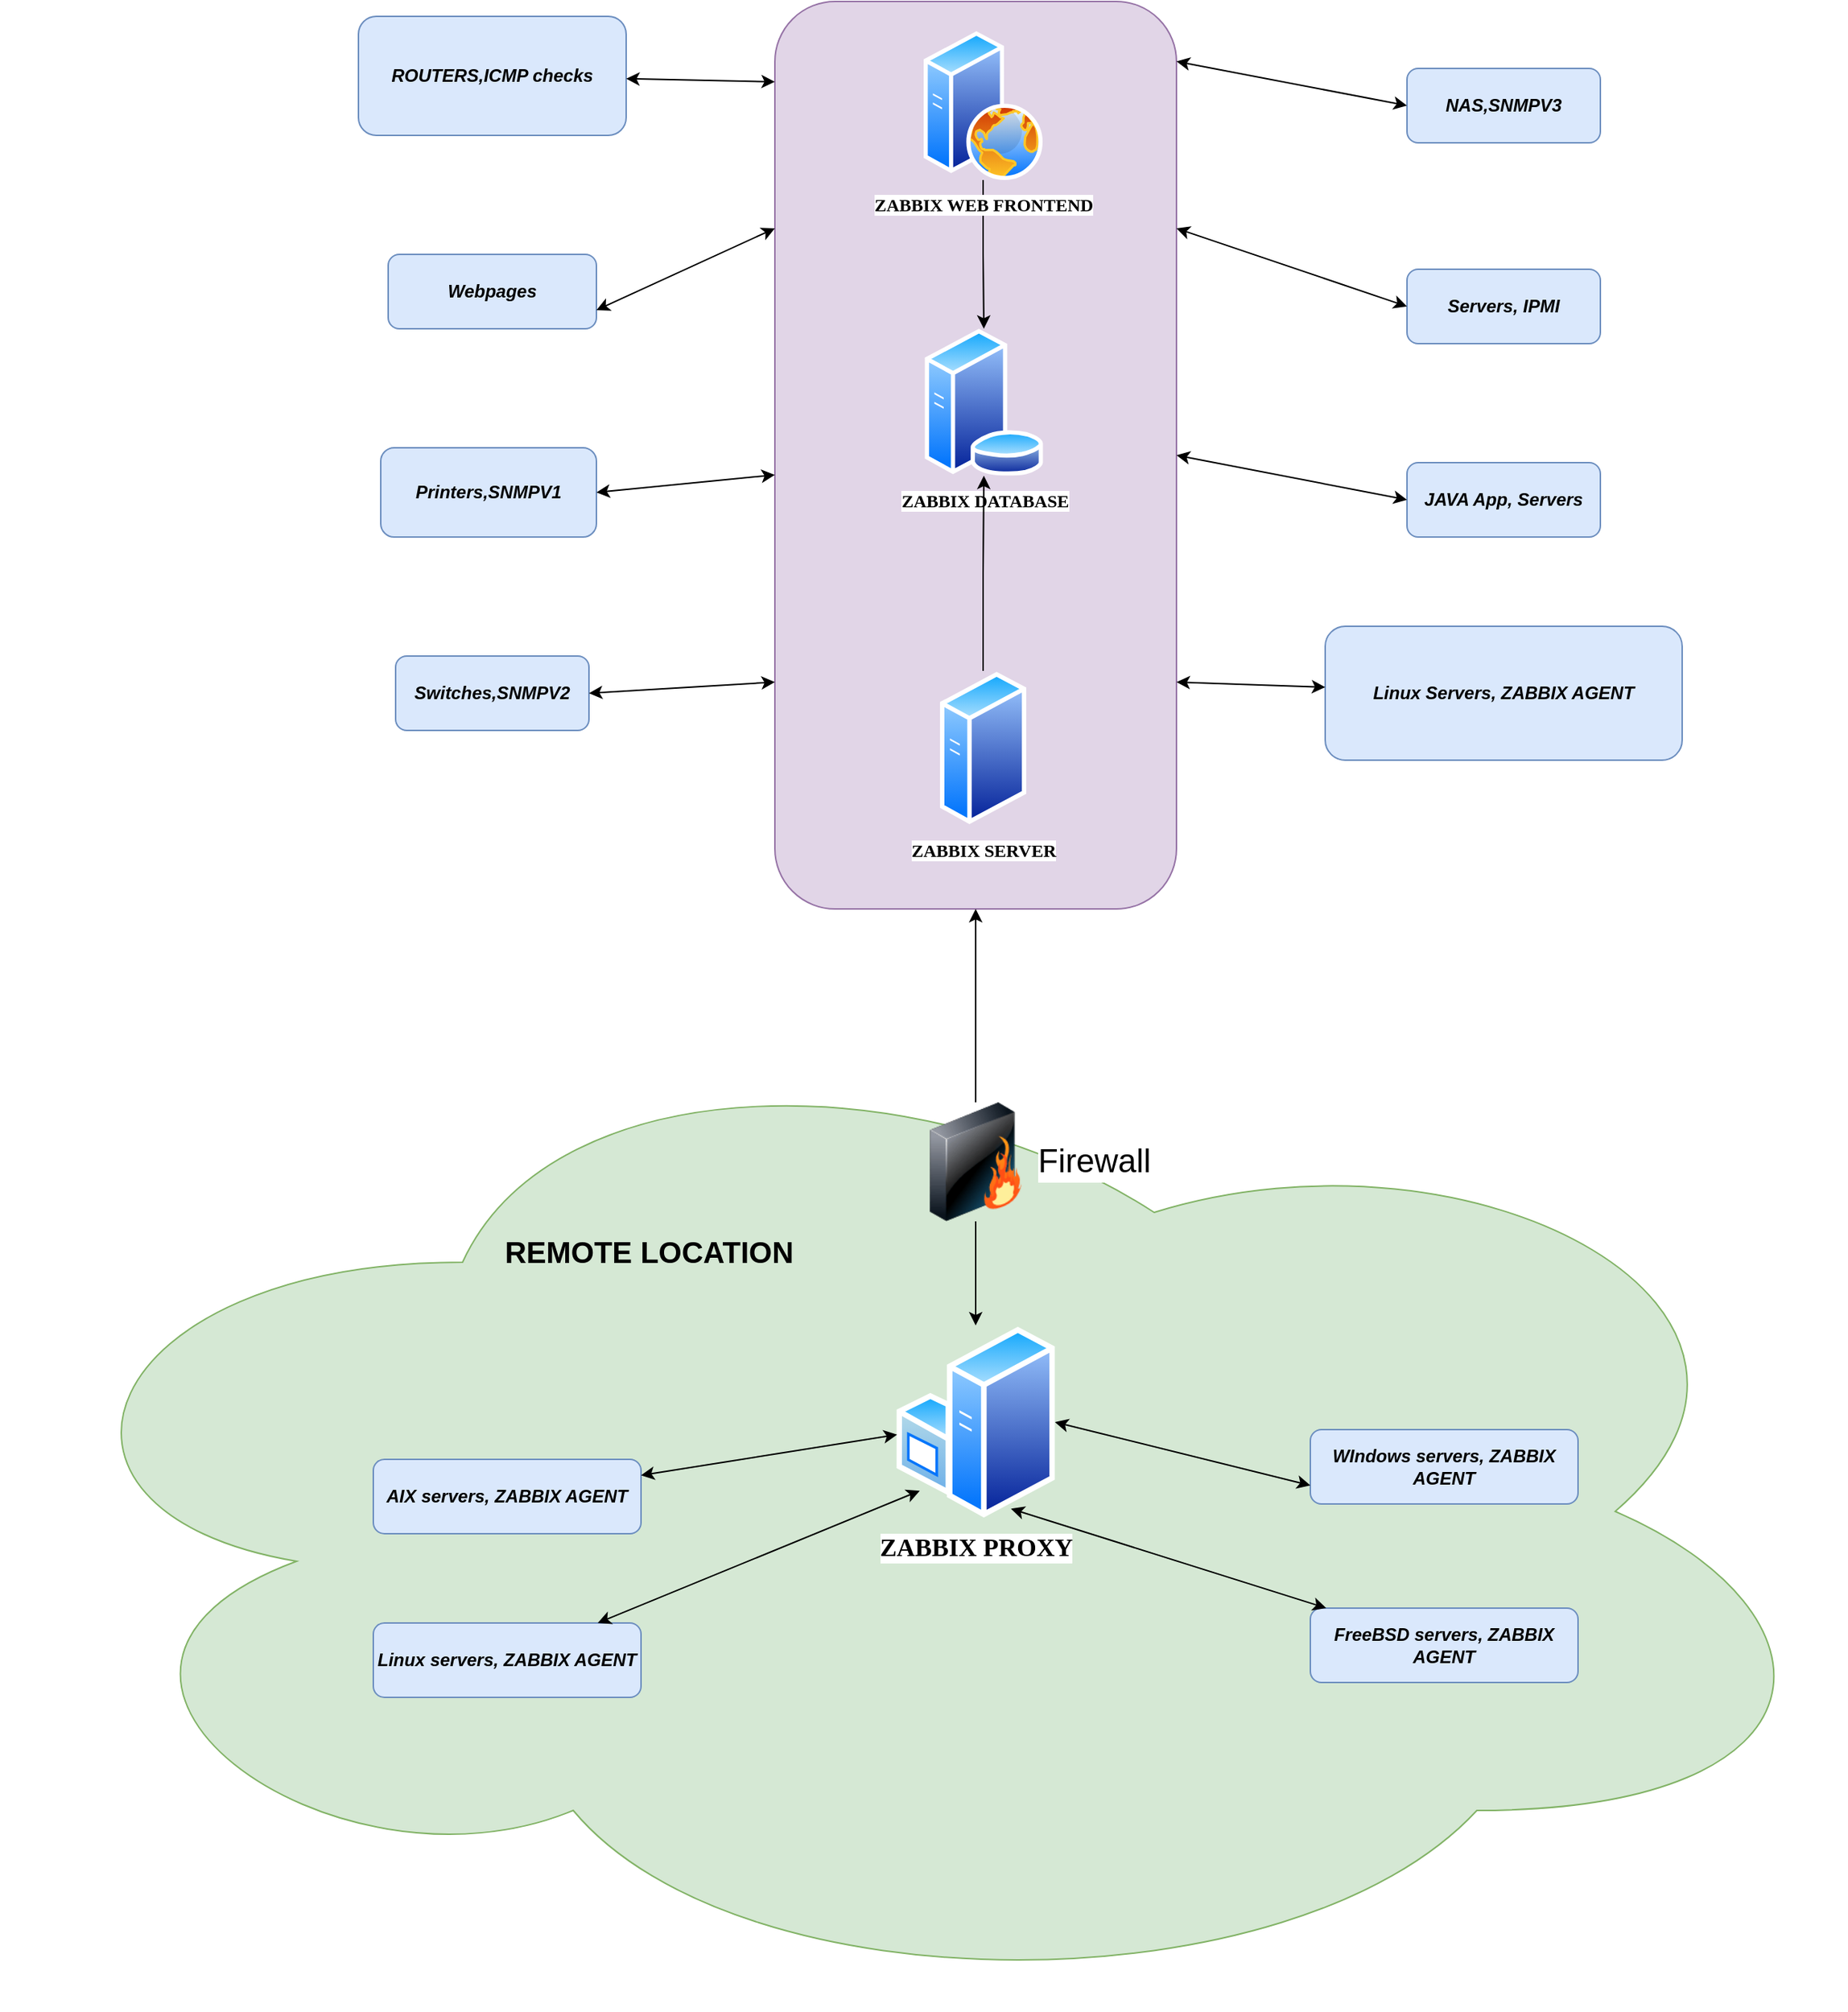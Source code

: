 <mxfile version="13.6.4" type="github">
  <diagram name="Page-1" id="55a83fd1-7818-8e21-69c5-c3457e3827bb">
    <mxGraphModel dx="2559" dy="709" grid="1" gridSize="10" guides="1" tooltips="1" connect="1" arrows="1" fold="1" page="1" pageScale="1" pageWidth="1100" pageHeight="850" background="#ffffff" math="0" shadow="0">
      <root>
        <mxCell id="0" />
        <mxCell id="1" parent="0" />
        <mxCell id="SQDe0ABxg7kSBVtk6bbi-36" value="" style="ellipse;shape=cloud;whiteSpace=wrap;html=1;fillColor=#d5e8d4;strokeColor=#82b366;" vertex="1" parent="1">
          <mxGeometry x="-140" y="740" width="1240" height="670" as="geometry" />
        </mxCell>
        <mxCell id="SQDe0ABxg7kSBVtk6bbi-9" value="" style="rounded=1;whiteSpace=wrap;html=1;fillColor=#e1d5e7;strokeColor=#9673a6;" vertex="1" parent="1">
          <mxGeometry x="380" y="60" width="270" height="610" as="geometry" />
        </mxCell>
        <mxCell id="SQDe0ABxg7kSBVtk6bbi-33" style="edgeStyle=orthogonalEdgeStyle;rounded=0;orthogonalLoop=1;jettySize=auto;html=1;entryX=0.5;entryY=1;entryDx=0;entryDy=0;" edge="1" parent="1" source="69ecfefc5c41e42c-3" target="SQDe0ABxg7kSBVtk6bbi-9">
          <mxGeometry relative="1" as="geometry" />
        </mxCell>
        <mxCell id="SQDe0ABxg7kSBVtk6bbi-64" style="edgeStyle=orthogonalEdgeStyle;rounded=0;orthogonalLoop=1;jettySize=auto;html=1;" edge="1" parent="1" source="69ecfefc5c41e42c-3" target="SQDe0ABxg7kSBVtk6bbi-37">
          <mxGeometry relative="1" as="geometry" />
        </mxCell>
        <mxCell id="69ecfefc5c41e42c-3" value="Firewall" style="image;html=1;labelBackgroundColor=#ffffff;image=img/lib/clip_art/networking/Firewall_128x128.png;rounded=1;shadow=0;comic=0;strokeWidth=2;fontSize=22;labelPosition=right;verticalLabelPosition=middle;align=left;verticalAlign=middle;" parent="1" vertex="1">
          <mxGeometry x="475" y="800" width="80" height="80" as="geometry" />
        </mxCell>
        <mxCell id="SQDe0ABxg7kSBVtk6bbi-4" value="" style="edgeStyle=orthogonalEdgeStyle;rounded=0;orthogonalLoop=1;jettySize=auto;html=1;" edge="1" parent="1" source="SQDe0ABxg7kSBVtk6bbi-1" target="SQDe0ABxg7kSBVtk6bbi-2">
          <mxGeometry relative="1" as="geometry" />
        </mxCell>
        <mxCell id="SQDe0ABxg7kSBVtk6bbi-1" value="&lt;font face=&quot;Verdana&quot;&gt;&lt;b&gt;ZABBIX WEB FRONTEND&lt;br&gt;&lt;/b&gt;&lt;/font&gt;" style="aspect=fixed;perimeter=ellipsePerimeter;html=1;align=center;shadow=0;dashed=0;spacingTop=3;image;image=img/lib/active_directory/web_server.svg;" vertex="1" parent="1">
          <mxGeometry x="480" y="80" width="80" height="100" as="geometry" />
        </mxCell>
        <mxCell id="SQDe0ABxg7kSBVtk6bbi-2" value="&lt;b&gt;&lt;font face=&quot;Verdana&quot;&gt;ZABBIX DATABASE&lt;br&gt;&lt;/font&gt;&lt;/b&gt;" style="aspect=fixed;perimeter=ellipsePerimeter;html=1;align=center;shadow=0;dashed=0;spacingTop=3;image;image=img/lib/active_directory/database_server.svg;" vertex="1" parent="1">
          <mxGeometry x="480" y="280" width="81" height="98.78" as="geometry" />
        </mxCell>
        <mxCell id="SQDe0ABxg7kSBVtk6bbi-8" style="edgeStyle=orthogonalEdgeStyle;rounded=0;orthogonalLoop=1;jettySize=auto;html=1;" edge="1" parent="1" source="SQDe0ABxg7kSBVtk6bbi-5" target="SQDe0ABxg7kSBVtk6bbi-2">
          <mxGeometry relative="1" as="geometry" />
        </mxCell>
        <mxCell id="SQDe0ABxg7kSBVtk6bbi-5" value="&lt;font face=&quot;Verdana&quot;&gt;&lt;b&gt;ZABBIX SERVER&lt;br&gt;&lt;/b&gt;&lt;/font&gt;" style="aspect=fixed;perimeter=ellipsePerimeter;html=1;align=center;shadow=0;dashed=0;spacingTop=3;image;image=img/lib/active_directory/generic_server.svg;" vertex="1" parent="1">
          <mxGeometry x="491" y="510" width="58" height="103.57" as="geometry" />
        </mxCell>
        <mxCell id="SQDe0ABxg7kSBVtk6bbi-11" value="&lt;b&gt;&lt;i&gt;ROUTERS,ICMP checks&lt;br&gt;&lt;/i&gt;&lt;/b&gt;" style="rounded=1;whiteSpace=wrap;html=1;fillColor=#dae8fc;strokeColor=#6c8ebf;" vertex="1" parent="1">
          <mxGeometry x="100" y="70" width="180" height="80" as="geometry" />
        </mxCell>
        <mxCell id="SQDe0ABxg7kSBVtk6bbi-12" value="&lt;i&gt;&lt;b&gt;Webpages&lt;/b&gt;&lt;/i&gt;" style="rounded=1;whiteSpace=wrap;html=1;fillColor=#dae8fc;strokeColor=#6c8ebf;" vertex="1" parent="1">
          <mxGeometry x="120" y="230" width="140" height="50" as="geometry" />
        </mxCell>
        <mxCell id="SQDe0ABxg7kSBVtk6bbi-17" value="&lt;i&gt;&lt;b&gt;Printers,SNMPV1&lt;/b&gt;&lt;/i&gt;" style="rounded=1;whiteSpace=wrap;html=1;fillColor=#dae8fc;strokeColor=#6c8ebf;" vertex="1" parent="1">
          <mxGeometry x="115" y="360" width="145" height="60" as="geometry" />
        </mxCell>
        <mxCell id="SQDe0ABxg7kSBVtk6bbi-19" value="&lt;i&gt;&lt;b&gt;Switches,SNMPV2&lt;/b&gt;&lt;/i&gt;" style="rounded=1;whiteSpace=wrap;html=1;fillColor=#dae8fc;strokeColor=#6c8ebf;" vertex="1" parent="1">
          <mxGeometry x="125" y="500" width="130" height="50" as="geometry" />
        </mxCell>
        <mxCell id="SQDe0ABxg7kSBVtk6bbi-20" value="&lt;i&gt;&lt;b&gt;NAS,SNMPV3&lt;/b&gt;&lt;/i&gt;" style="rounded=1;whiteSpace=wrap;html=1;fillColor=#dae8fc;strokeColor=#6c8ebf;" vertex="1" parent="1">
          <mxGeometry x="805" y="105" width="130" height="50" as="geometry" />
        </mxCell>
        <mxCell id="SQDe0ABxg7kSBVtk6bbi-21" value="&lt;i&gt;&lt;b&gt;Servers, IPMI&lt;br&gt;&lt;/b&gt;&lt;/i&gt;" style="rounded=1;whiteSpace=wrap;html=1;fillColor=#dae8fc;strokeColor=#6c8ebf;" vertex="1" parent="1">
          <mxGeometry x="805" y="240" width="130" height="50" as="geometry" />
        </mxCell>
        <mxCell id="SQDe0ABxg7kSBVtk6bbi-22" value="&lt;i&gt;&lt;b&gt;JAVA App, Servers&lt;br&gt;&lt;/b&gt;&lt;/i&gt;" style="rounded=1;whiteSpace=wrap;html=1;fillColor=#dae8fc;strokeColor=#6c8ebf;" vertex="1" parent="1">
          <mxGeometry x="805" y="370" width="130" height="50" as="geometry" />
        </mxCell>
        <mxCell id="SQDe0ABxg7kSBVtk6bbi-23" value="&lt;i&gt;&lt;b&gt;Linux Servers, ZABBIX AGENT&lt;br&gt;&lt;/b&gt;&lt;/i&gt;" style="rounded=1;whiteSpace=wrap;html=1;fillColor=#dae8fc;strokeColor=#6c8ebf;" vertex="1" parent="1">
          <mxGeometry x="750" y="480" width="240" height="90" as="geometry" />
        </mxCell>
        <mxCell id="SQDe0ABxg7kSBVtk6bbi-37" value="&lt;font style=&quot;font-size: 17px&quot; face=&quot;Verdana&quot;&gt;&lt;b&gt;ZABBIX PROXY&lt;br&gt;&lt;/b&gt;&lt;/font&gt;" style="aspect=fixed;perimeter=ellipsePerimeter;html=1;align=center;shadow=0;dashed=0;spacingTop=3;image;image=img/lib/active_directory/windows_server.svg;" vertex="1" parent="1">
          <mxGeometry x="461.7" y="950" width="106.6" height="130" as="geometry" />
        </mxCell>
        <mxCell id="SQDe0ABxg7kSBVtk6bbi-38" value="&lt;font style=&quot;font-size: 20px&quot;&gt;&lt;b&gt;REMOTE LOCATION&lt;br&gt;&lt;/b&gt;&lt;/font&gt;" style="text;html=1;align=center;verticalAlign=middle;resizable=0;points=[];autosize=1;" vertex="1" parent="1">
          <mxGeometry x="190" y="890" width="210" height="20" as="geometry" />
        </mxCell>
        <mxCell id="SQDe0ABxg7kSBVtk6bbi-39" value="&lt;i&gt;&lt;b&gt;AIX servers, ZABBIX AGENT&lt;br&gt;&lt;/b&gt;&lt;/i&gt;" style="rounded=1;whiteSpace=wrap;html=1;fillColor=#dae8fc;strokeColor=#6c8ebf;" vertex="1" parent="1">
          <mxGeometry x="110" y="1040" width="180" height="50" as="geometry" />
        </mxCell>
        <mxCell id="SQDe0ABxg7kSBVtk6bbi-40" value="&lt;i&gt;&lt;b&gt;Linux servers, ZABBIX AGENT&lt;/b&gt;&lt;/i&gt;" style="rounded=1;whiteSpace=wrap;html=1;fillColor=#dae8fc;strokeColor=#6c8ebf;" vertex="1" parent="1">
          <mxGeometry x="110" y="1150" width="180" height="50" as="geometry" />
        </mxCell>
        <mxCell id="SQDe0ABxg7kSBVtk6bbi-41" value="&lt;i&gt;&lt;b&gt;FreeBSD servers, ZABBIX AGENT&lt;/b&gt;&lt;/i&gt;" style="rounded=1;whiteSpace=wrap;html=1;fillColor=#dae8fc;strokeColor=#6c8ebf;" vertex="1" parent="1">
          <mxGeometry x="740" y="1140" width="180" height="50" as="geometry" />
        </mxCell>
        <mxCell id="SQDe0ABxg7kSBVtk6bbi-42" value="&lt;i&gt;&lt;b&gt;WIndows&lt;/b&gt;&lt;b&gt; servers, ZABBIX AGENT&lt;/b&gt;&lt;/i&gt;" style="rounded=1;whiteSpace=wrap;html=1;fillColor=#dae8fc;strokeColor=#6c8ebf;" vertex="1" parent="1">
          <mxGeometry x="740" y="1020" width="180" height="50" as="geometry" />
        </mxCell>
        <mxCell id="SQDe0ABxg7kSBVtk6bbi-45" value="" style="endArrow=classic;startArrow=classic;html=1;" edge="1" parent="1" source="SQDe0ABxg7kSBVtk6bbi-39" target="SQDe0ABxg7kSBVtk6bbi-37">
          <mxGeometry width="50" height="50" relative="1" as="geometry">
            <mxPoint x="530" y="1070" as="sourcePoint" />
            <mxPoint x="580" y="1020" as="targetPoint" />
          </mxGeometry>
        </mxCell>
        <mxCell id="SQDe0ABxg7kSBVtk6bbi-47" value="" style="endArrow=classic;startArrow=classic;html=1;entryX=0;entryY=1;entryDx=0;entryDy=0;" edge="1" parent="1" source="SQDe0ABxg7kSBVtk6bbi-40" target="SQDe0ABxg7kSBVtk6bbi-37">
          <mxGeometry width="50" height="50" relative="1" as="geometry">
            <mxPoint x="300" y="1060.721" as="sourcePoint" />
            <mxPoint x="472.148" y="1033.408" as="targetPoint" />
          </mxGeometry>
        </mxCell>
        <mxCell id="SQDe0ABxg7kSBVtk6bbi-48" value="" style="endArrow=classic;startArrow=classic;html=1;entryX=0.75;entryY=1;entryDx=0;entryDy=0;" edge="1" parent="1" source="SQDe0ABxg7kSBVtk6bbi-41" target="SQDe0ABxg7kSBVtk6bbi-37">
          <mxGeometry width="50" height="50" relative="1" as="geometry">
            <mxPoint x="360.168" y="1150" as="sourcePoint" />
            <mxPoint x="487.26" y="1070.9" as="targetPoint" />
          </mxGeometry>
        </mxCell>
        <mxCell id="SQDe0ABxg7kSBVtk6bbi-49" value="" style="endArrow=classic;startArrow=classic;html=1;entryX=1;entryY=0.5;entryDx=0;entryDy=0;exitX=0;exitY=0.75;exitDx=0;exitDy=0;" edge="1" parent="1" source="SQDe0ABxg7kSBVtk6bbi-42" target="SQDe0ABxg7kSBVtk6bbi-37">
          <mxGeometry width="50" height="50" relative="1" as="geometry">
            <mxPoint x="636.796" y="1150" as="sourcePoint" />
            <mxPoint x="548.368" y="1083.42" as="targetPoint" />
          </mxGeometry>
        </mxCell>
        <mxCell id="SQDe0ABxg7kSBVtk6bbi-50" value="" style="endArrow=classic;startArrow=classic;html=1;exitX=1;exitY=0.75;exitDx=0;exitDy=0;" edge="1" parent="1" source="SQDe0ABxg7kSBVtk6bbi-9" target="SQDe0ABxg7kSBVtk6bbi-23">
          <mxGeometry width="50" height="50" relative="1" as="geometry">
            <mxPoint x="750" y="1067.5" as="sourcePoint" />
            <mxPoint x="578.3" y="1025" as="targetPoint" />
          </mxGeometry>
        </mxCell>
        <mxCell id="SQDe0ABxg7kSBVtk6bbi-54" value="" style="endArrow=classic;startArrow=classic;html=1;exitX=1;exitY=0.5;exitDx=0;exitDy=0;entryX=0;entryY=0.5;entryDx=0;entryDy=0;" edge="1" parent="1" source="SQDe0ABxg7kSBVtk6bbi-9" target="SQDe0ABxg7kSBVtk6bbi-22">
          <mxGeometry width="50" height="50" relative="1" as="geometry">
            <mxPoint x="660" y="527.5" as="sourcePoint" />
            <mxPoint x="760" y="530.909" as="targetPoint" />
          </mxGeometry>
        </mxCell>
        <mxCell id="SQDe0ABxg7kSBVtk6bbi-55" value="" style="endArrow=classic;startArrow=classic;html=1;exitX=1;exitY=0.25;exitDx=0;exitDy=0;entryX=0;entryY=0.5;entryDx=0;entryDy=0;" edge="1" parent="1" source="SQDe0ABxg7kSBVtk6bbi-9" target="SQDe0ABxg7kSBVtk6bbi-21">
          <mxGeometry width="50" height="50" relative="1" as="geometry">
            <mxPoint x="660" y="375" as="sourcePoint" />
            <mxPoint x="815" y="405" as="targetPoint" />
          </mxGeometry>
        </mxCell>
        <mxCell id="SQDe0ABxg7kSBVtk6bbi-56" value="" style="endArrow=classic;startArrow=classic;html=1;exitX=1;exitY=0.066;exitDx=0;exitDy=0;entryX=0;entryY=0.5;entryDx=0;entryDy=0;exitPerimeter=0;" edge="1" parent="1" source="SQDe0ABxg7kSBVtk6bbi-9" target="SQDe0ABxg7kSBVtk6bbi-20">
          <mxGeometry width="50" height="50" relative="1" as="geometry">
            <mxPoint x="660" y="222.5" as="sourcePoint" />
            <mxPoint x="815" y="275" as="targetPoint" />
          </mxGeometry>
        </mxCell>
        <mxCell id="SQDe0ABxg7kSBVtk6bbi-58" value="" style="endArrow=classic;startArrow=classic;html=1;" edge="1" parent="1" source="SQDe0ABxg7kSBVtk6bbi-11">
          <mxGeometry width="50" height="50" relative="1" as="geometry">
            <mxPoint x="660" y="110.26" as="sourcePoint" />
            <mxPoint x="380" y="114" as="targetPoint" />
          </mxGeometry>
        </mxCell>
        <mxCell id="SQDe0ABxg7kSBVtk6bbi-60" value="" style="endArrow=classic;startArrow=classic;html=1;exitX=1;exitY=0.75;exitDx=0;exitDy=0;entryX=0;entryY=0.25;entryDx=0;entryDy=0;" edge="1" parent="1" source="SQDe0ABxg7kSBVtk6bbi-12" target="SQDe0ABxg7kSBVtk6bbi-9">
          <mxGeometry width="50" height="50" relative="1" as="geometry">
            <mxPoint x="290" y="121.895" as="sourcePoint" />
            <mxPoint x="390" y="124.0" as="targetPoint" />
          </mxGeometry>
        </mxCell>
        <mxCell id="SQDe0ABxg7kSBVtk6bbi-61" value="" style="endArrow=classic;startArrow=classic;html=1;exitX=1;exitY=0.5;exitDx=0;exitDy=0;" edge="1" parent="1" source="SQDe0ABxg7kSBVtk6bbi-17" target="SQDe0ABxg7kSBVtk6bbi-9">
          <mxGeometry width="50" height="50" relative="1" as="geometry">
            <mxPoint x="270" y="277.5" as="sourcePoint" />
            <mxPoint x="390" y="222.5" as="targetPoint" />
          </mxGeometry>
        </mxCell>
        <mxCell id="SQDe0ABxg7kSBVtk6bbi-63" value="" style="endArrow=classic;startArrow=classic;html=1;exitX=1;exitY=0.5;exitDx=0;exitDy=0;entryX=0;entryY=0.75;entryDx=0;entryDy=0;" edge="1" parent="1" source="SQDe0ABxg7kSBVtk6bbi-19" target="SQDe0ABxg7kSBVtk6bbi-9">
          <mxGeometry width="50" height="50" relative="1" as="geometry">
            <mxPoint x="270" y="400" as="sourcePoint" />
            <mxPoint x="390" y="388.235" as="targetPoint" />
          </mxGeometry>
        </mxCell>
      </root>
    </mxGraphModel>
  </diagram>
</mxfile>
